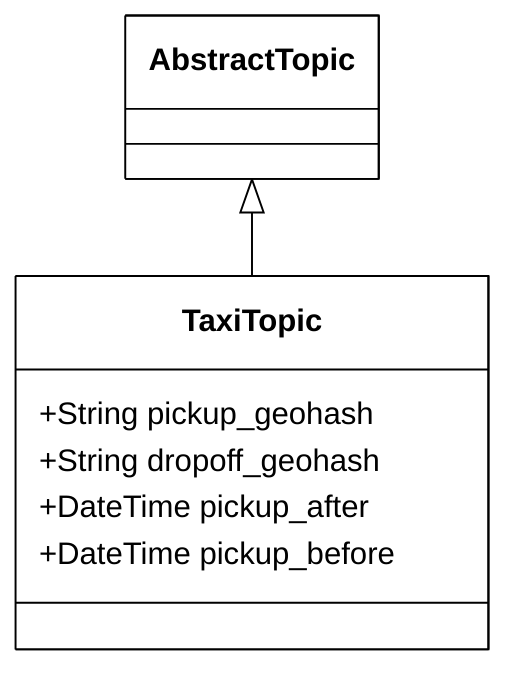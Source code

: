 %%{
  init: {
    'theme': 'base',
    'themeVariables': {
      'primaryColor': '#FFFFFF',
      'primaryTextColor': '#000',
      'primaryBorderColor': '#000',
      'lineColor': '#000',
      'secondaryColor': '#000',
      'tertiaryColor': '#000'
    }
  }
}%%
classDiagram
    AbstractTopic <|-- TaxiTopic
    class AbstractTopic{        
    }
    class TaxiTopic{
        +String pickup_geohash
        +String dropoff_geohash
        +DateTime pickup_after
        +DateTime pickup_before
    }